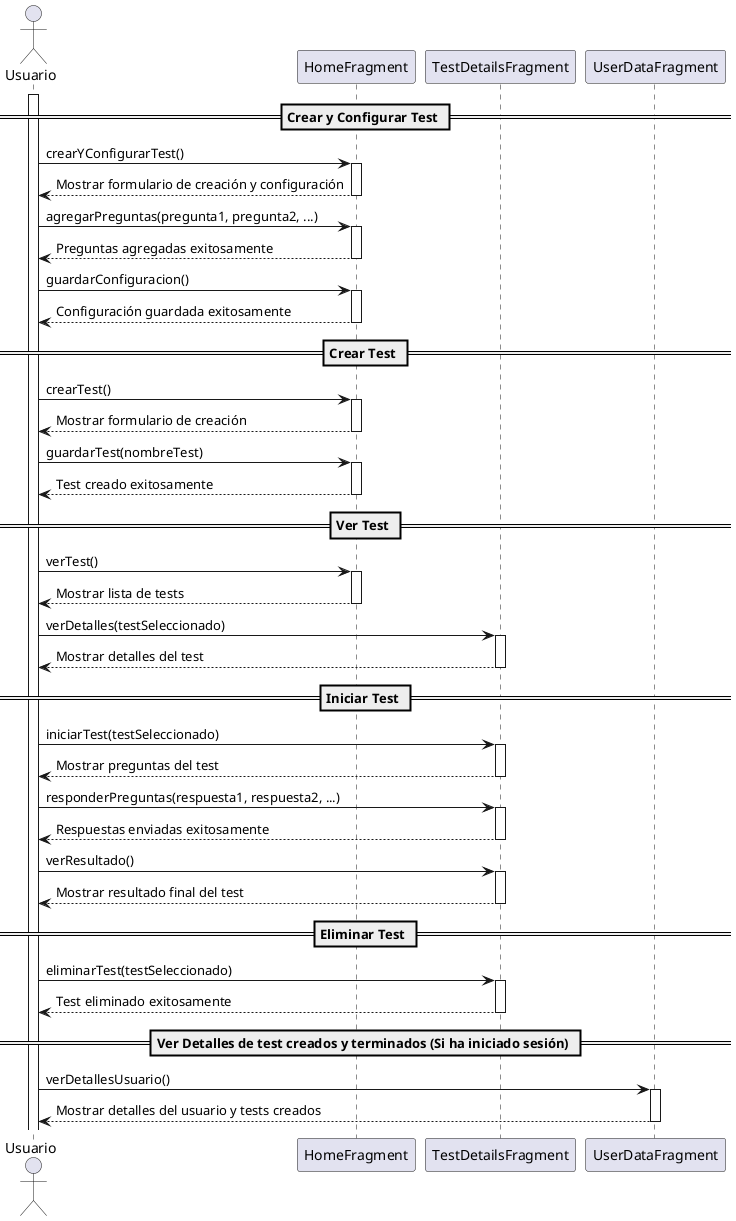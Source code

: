 @startuml
actor Usuario as user

activate user

== Crear y Configurar Test ==
user -> HomeFragment: crearYConfigurarTest()
activate HomeFragment
HomeFragment --> user: Mostrar formulario de creación y configuración
deactivate HomeFragment

user -> HomeFragment: agregarPreguntas(pregunta1, pregunta2, ...)
activate HomeFragment
HomeFragment --> user: Preguntas agregadas exitosamente
deactivate HomeFragment

user -> HomeFragment: guardarConfiguracion()
activate HomeFragment
HomeFragment --> user: Configuración guardada exitosamente
deactivate HomeFragment

== Crear Test ==
user -> HomeFragment: crearTest()
activate HomeFragment
HomeFragment --> user: Mostrar formulario de creación
deactivate HomeFragment

user -> HomeFragment: guardarTest(nombreTest)
activate HomeFragment
HomeFragment --> user: Test creado exitosamente
deactivate HomeFragment

== Ver Test ==
user -> HomeFragment: verTest()
activate HomeFragment
HomeFragment --> user: Mostrar lista de tests
deactivate HomeFragment

user -> TestDetailsFragment: verDetalles(testSeleccionado)
activate TestDetailsFragment
TestDetailsFragment --> user: Mostrar detalles del test
deactivate TestDetailsFragment

== Iniciar Test ==
user -> TestDetailsFragment: iniciarTest(testSeleccionado)
activate TestDetailsFragment
TestDetailsFragment --> user: Mostrar preguntas del test
deactivate TestDetailsFragment

user -> TestDetailsFragment: responderPreguntas(respuesta1, respuesta2, ...)
activate TestDetailsFragment
TestDetailsFragment --> user: Respuestas enviadas exitosamente
deactivate TestDetailsFragment

user -> TestDetailsFragment: verResultado()
activate TestDetailsFragment
TestDetailsFragment --> user: Mostrar resultado final del test
deactivate TestDetailsFragment

== Eliminar Test ==
user -> TestDetailsFragment: eliminarTest(testSeleccionado)
activate TestDetailsFragment
TestDetailsFragment --> user: Test eliminado exitosamente
deactivate TestDetailsFragment

== Ver Detalles de test creados y terminados (Si ha iniciado sesión) ==
user -> UserDataFragment: verDetallesUsuario()
activate UserDataFragment
UserDataFragment --> user: Mostrar detalles del usuario y tests creados
deactivate UserDataFragment



@enduml
